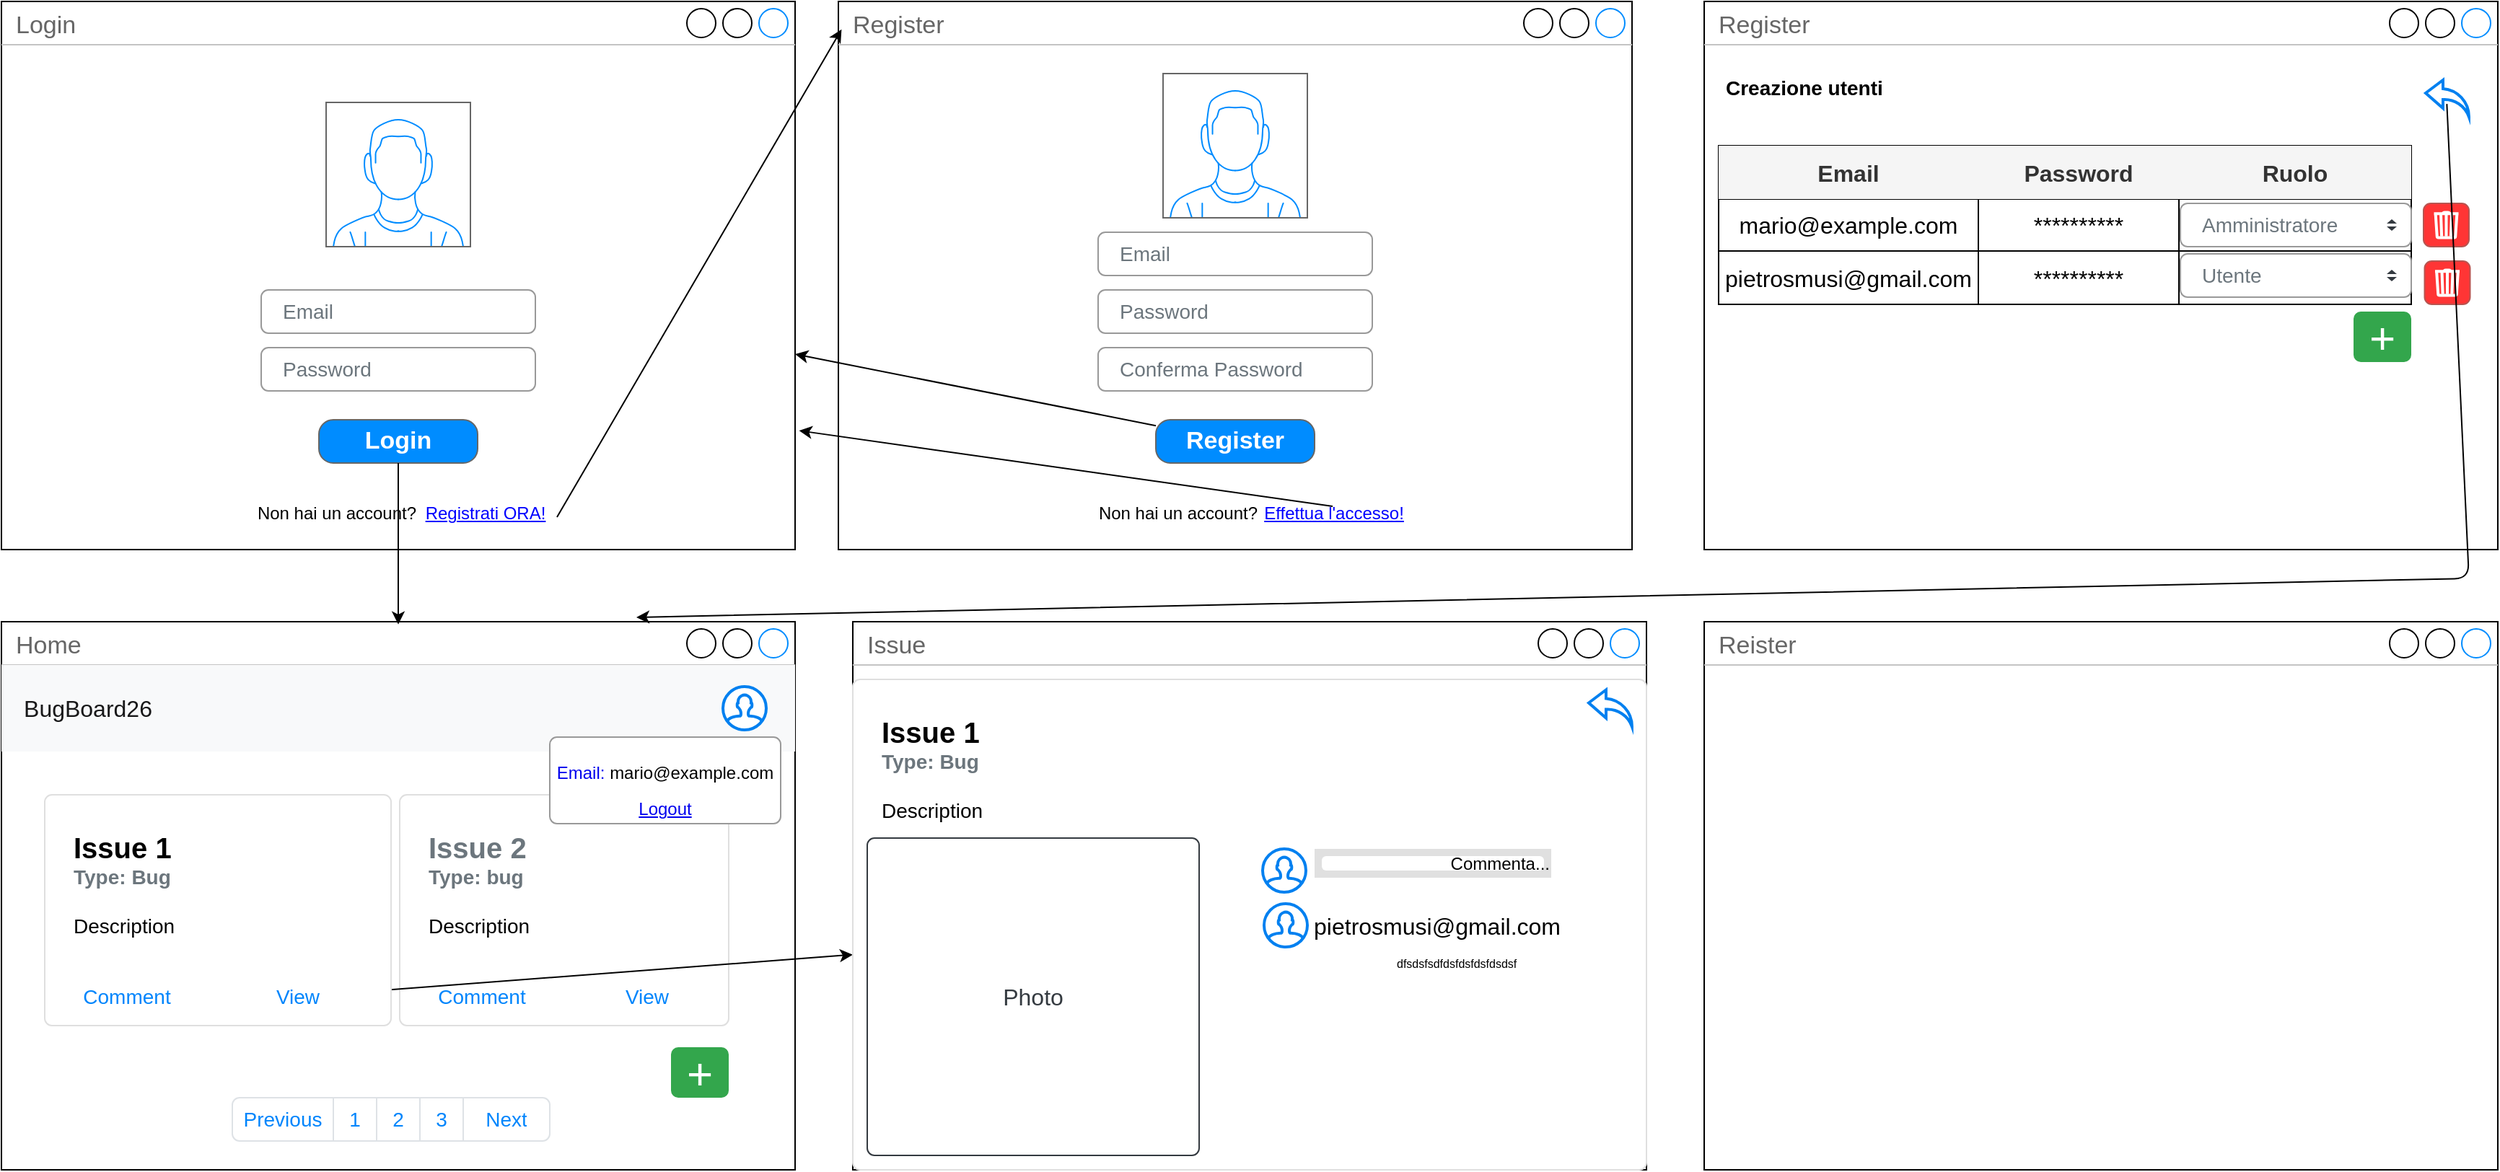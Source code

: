 <mxfile>
    <diagram id="tnIf2dZUckN230WYc6XP" name="Page-1">
        <mxGraphModel dx="2515" dy="1064" grid="1" gridSize="10" guides="1" tooltips="1" connect="1" arrows="1" fold="1" page="1" pageScale="1" pageWidth="850" pageHeight="1100" math="0" shadow="0">
            <root>
                <mxCell id="0"/>
                <mxCell id="1" parent="0"/>
                <mxCell id="45" value="Home" style="strokeWidth=1;shadow=0;dashed=0;align=center;html=1;shape=mxgraph.mockup.containers.window;align=left;verticalAlign=top;spacingLeft=8;strokeColor2=#008cff;strokeColor3=#c4c4c4;fontColor=#666666;mainText=;fontSize=17;labelBackgroundColor=none;whiteSpace=wrap;" vertex="1" parent="1">
                    <mxGeometry x="-830" y="450" width="550" height="380" as="geometry"/>
                </mxCell>
                <mxCell id="IvZDIj7d1JSX7GaBaQQV-227" value="&lt;font color=&quot;#6c767d&quot;&gt;&lt;b&gt;&lt;font style=&quot;&quot;&gt;&lt;span style=&quot;font-size: 20px;&quot;&gt;Issue 2&lt;/span&gt;&lt;br style=&quot;font-size: 10px&quot;&gt;Type: bug&lt;br&gt;&lt;/font&gt;&lt;/b&gt;&lt;/font&gt;&lt;br style=&quot;font-size: 14px&quot;&gt;Description" style="html=1;shadow=0;dashed=0;shape=mxgraph.bootstrap.rrect;rSize=5;strokeColor=#DFDFDF;html=1;whiteSpace=wrap;fillColor=#ffffff;fontColor=#000000;verticalAlign=top;align=left;spacing=20;fontSize=14;" vertex="1" parent="1">
                    <mxGeometry x="-554" y="570" width="228" height="160" as="geometry"/>
                </mxCell>
                <mxCell id="IvZDIj7d1JSX7GaBaQQV-228" value="Comment" style="html=1;shadow=0;dashed=0;shape=mxgraph.bootstrap.rrect;rSize=5;perimeter=none;whiteSpace=wrap;fillColor=none;strokeColor=none;fontColor=#0085FC;resizeWidth=1;fontSize=14;align=center;" vertex="1" parent="IvZDIj7d1JSX7GaBaQQV-227">
                    <mxGeometry y="1" width="114" height="40" relative="1" as="geometry">
                        <mxPoint y="-40" as="offset"/>
                    </mxGeometry>
                </mxCell>
                <mxCell id="IvZDIj7d1JSX7GaBaQQV-229" value="View" style="html=1;shadow=0;dashed=0;shape=mxgraph.bootstrap.rrect;rSize=5;perimeter=none;whiteSpace=wrap;fillColor=none;strokeColor=none;fontColor=#0085FC;resizeWidth=1;fontSize=14;align=center;" vertex="1" parent="IvZDIj7d1JSX7GaBaQQV-227">
                    <mxGeometry y="1" width="142.5" height="40" relative="1" as="geometry">
                        <mxPoint x="100" y="-40" as="offset"/>
                    </mxGeometry>
                </mxCell>
                <mxCell id="16" value="Register" style="strokeWidth=1;shadow=0;dashed=0;align=center;html=1;shape=mxgraph.mockup.containers.window;align=left;verticalAlign=top;spacingLeft=8;strokeColor2=#008cff;strokeColor3=#c4c4c4;fontColor=#666666;mainText=;fontSize=17;labelBackgroundColor=none;whiteSpace=wrap;" vertex="1" parent="1">
                    <mxGeometry x="-250" y="20" width="550" height="380" as="geometry"/>
                </mxCell>
                <mxCell id="41" value="Login" style="strokeWidth=1;shadow=0;dashed=0;align=center;html=1;shape=mxgraph.mockup.containers.window;align=left;verticalAlign=top;spacingLeft=8;strokeColor2=#008cff;strokeColor3=#c4c4c4;fontColor=#666666;mainText=;fontSize=17;labelBackgroundColor=none;whiteSpace=wrap;" vertex="1" parent="1">
                    <mxGeometry x="-830" y="20" width="550" height="380" as="geometry"/>
                </mxCell>
                <mxCell id="43" value="Reister" style="strokeWidth=1;shadow=0;dashed=0;align=center;html=1;shape=mxgraph.mockup.containers.window;align=left;verticalAlign=top;spacingLeft=8;strokeColor2=#008cff;strokeColor3=#c4c4c4;fontColor=#666666;mainText=;fontSize=17;labelBackgroundColor=none;whiteSpace=wrap;" vertex="1" parent="1">
                    <mxGeometry x="350" y="450" width="550" height="380" as="geometry"/>
                </mxCell>
                <mxCell id="44" value="Issue" style="strokeWidth=1;shadow=0;dashed=0;align=center;html=1;shape=mxgraph.mockup.containers.window;align=left;verticalAlign=top;spacingLeft=8;strokeColor2=#008cff;strokeColor3=#c4c4c4;fontColor=#666666;mainText=;fontSize=17;labelBackgroundColor=none;whiteSpace=wrap;" vertex="1" parent="1">
                    <mxGeometry x="-240" y="450" width="550" height="380" as="geometry"/>
                </mxCell>
                <mxCell id="51" value="" style="verticalLabelPosition=bottom;shadow=0;dashed=0;align=center;html=1;verticalAlign=top;strokeWidth=1;shape=mxgraph.mockup.containers.userMale;strokeColor=#666666;strokeColor2=#008cff;" vertex="1" parent="1">
                    <mxGeometry x="-605" y="90" width="100" height="100" as="geometry"/>
                </mxCell>
                <mxCell id="IvZDIj7d1JSX7GaBaQQV-55" value="Email" style="html=1;shadow=0;dashed=0;shape=mxgraph.bootstrap.rrect;rSize=5;fillColor=none;strokeColor=#999999;align=left;spacing=15;fontSize=14;fontColor=#6C767D;" vertex="1" parent="1">
                    <mxGeometry x="-650" y="220" width="190" height="30" as="geometry"/>
                </mxCell>
                <mxCell id="52" value="Login" style="strokeWidth=1;shadow=0;dashed=0;align=center;html=1;shape=mxgraph.mockup.buttons.button;strokeColor=#666666;fontColor=#ffffff;mainText=;buttonStyle=round;fontSize=17;fontStyle=1;fillColor=#008cff;whiteSpace=wrap;" vertex="1" parent="1">
                    <mxGeometry x="-610" y="310" width="110" height="30" as="geometry"/>
                </mxCell>
                <mxCell id="54" value="Password" style="html=1;shadow=0;dashed=0;shape=mxgraph.bootstrap.rrect;rSize=5;fillColor=none;strokeColor=#999999;align=left;spacing=15;fontSize=14;fontColor=#6C767D;" vertex="1" parent="1">
                    <mxGeometry x="-650" y="260" width="190" height="30" as="geometry"/>
                </mxCell>
                <mxCell id="55" value="Registrati ORA!" style="shape=rectangle;strokeColor=none;fillColor=none;linkText=;fontSize=12;fontColor=#0000ff;fontStyle=4;html=1;align=center;" vertex="1" parent="1">
                    <mxGeometry x="-545" y="370" width="100" height="10" as="geometry"/>
                </mxCell>
                <mxCell id="57" value="Non hai un account?" style="text;html=1;align=center;verticalAlign=middle;whiteSpace=wrap;rounded=0;fontSize=12;" vertex="1" parent="1">
                    <mxGeometry x="-665" y="370" width="135" height="10" as="geometry"/>
                </mxCell>
                <mxCell id="58" value="" style="endArrow=classic;startArrow=none;html=1;startFill=0;exitX=1;exitY=0.75;exitDx=0;exitDy=0;entryX=0.004;entryY=0.051;entryDx=0;entryDy=0;entryPerimeter=0;" edge="1" parent="1" source="55" target="16">
                    <mxGeometry width="50" height="50" relative="1" as="geometry">
                        <mxPoint x="-430" y="250" as="sourcePoint"/>
                        <mxPoint x="-380" y="200" as="targetPoint"/>
                    </mxGeometry>
                </mxCell>
                <mxCell id="IvZDIj7d1JSX7GaBaQQV-62" value="" style="verticalLabelPosition=bottom;shadow=0;dashed=0;align=center;html=1;verticalAlign=top;strokeWidth=1;shape=mxgraph.mockup.containers.userMale;strokeColor=#666666;strokeColor2=#008cff;" vertex="1" parent="1">
                    <mxGeometry x="-25" y="70" width="100" height="100" as="geometry"/>
                </mxCell>
                <mxCell id="IvZDIj7d1JSX7GaBaQQV-63" value="Email" style="html=1;shadow=0;dashed=0;shape=mxgraph.bootstrap.rrect;rSize=5;fillColor=none;strokeColor=#999999;align=left;spacing=15;fontSize=14;fontColor=#6C767D;" vertex="1" parent="1">
                    <mxGeometry x="-70" y="180" width="190" height="30" as="geometry"/>
                </mxCell>
                <mxCell id="IvZDIj7d1JSX7GaBaQQV-65" value="Password" style="html=1;shadow=0;dashed=0;shape=mxgraph.bootstrap.rrect;rSize=5;fillColor=none;strokeColor=#999999;align=left;spacing=15;fontSize=14;fontColor=#6C767D;" vertex="1" parent="1">
                    <mxGeometry x="-70" y="220" width="190" height="30" as="geometry"/>
                </mxCell>
                <mxCell id="IvZDIj7d1JSX7GaBaQQV-66" value="Effettua l&#39;accesso!" style="shape=rectangle;strokeColor=none;fillColor=none;linkText=;fontSize=12;fontColor=#0000ff;fontStyle=4;html=1;align=center;" vertex="1" parent="1">
                    <mxGeometry x="42.5" y="370" width="100" height="10" as="geometry"/>
                </mxCell>
                <mxCell id="IvZDIj7d1JSX7GaBaQQV-67" value="Non hai un account?" style="text;html=1;align=center;verticalAlign=middle;whiteSpace=wrap;rounded=0;fontSize=12;" vertex="1" parent="1">
                    <mxGeometry x="-82.5" y="370" width="135" height="10" as="geometry"/>
                </mxCell>
                <mxCell id="59" value="Conferma Password" style="html=1;shadow=0;dashed=0;shape=mxgraph.bootstrap.rrect;rSize=5;fillColor=none;strokeColor=#999999;align=left;spacing=15;fontSize=14;fontColor=#6C767D;" vertex="1" parent="1">
                    <mxGeometry x="-70" y="260" width="190" height="30" as="geometry"/>
                </mxCell>
                <mxCell id="IvZDIj7d1JSX7GaBaQQV-69" style="edgeStyle=none;html=1;" edge="1" parent="1" source="IvZDIj7d1JSX7GaBaQQV-64" target="41">
                    <mxGeometry relative="1" as="geometry"/>
                </mxCell>
                <mxCell id="IvZDIj7d1JSX7GaBaQQV-64" value="Register" style="strokeWidth=1;shadow=0;dashed=0;align=center;html=1;shape=mxgraph.mockup.buttons.button;strokeColor=#666666;fontColor=#ffffff;mainText=;buttonStyle=round;fontSize=17;fontStyle=1;fillColor=#008cff;whiteSpace=wrap;" vertex="1" parent="1">
                    <mxGeometry x="-30" y="310" width="110" height="30" as="geometry"/>
                </mxCell>
                <mxCell id="61" style="edgeStyle=none;html=1;exitX=0.5;exitY=0;exitDx=0;exitDy=0;entryX=1.005;entryY=0.783;entryDx=0;entryDy=0;entryPerimeter=0;" edge="1" parent="1" source="IvZDIj7d1JSX7GaBaQQV-66" target="41">
                    <mxGeometry relative="1" as="geometry"/>
                </mxCell>
                <mxCell id="IvZDIj7d1JSX7GaBaQQV-70" style="edgeStyle=none;html=1;entryX=0.5;entryY=0.005;entryDx=0;entryDy=0;entryPerimeter=0;" edge="1" parent="1" source="52" target="45">
                    <mxGeometry relative="1" as="geometry"/>
                </mxCell>
                <mxCell id="63" value="Register" style="strokeWidth=1;shadow=0;dashed=0;align=center;html=1;shape=mxgraph.mockup.containers.window;align=left;verticalAlign=top;spacingLeft=8;strokeColor2=#008cff;strokeColor3=#c4c4c4;fontColor=#666666;mainText=;fontSize=17;labelBackgroundColor=none;whiteSpace=wrap;" vertex="1" parent="1">
                    <mxGeometry x="350" y="20" width="550" height="380" as="geometry"/>
                </mxCell>
                <mxCell id="106" value="" style="shape=table;startSize=0;container=1;collapsible=0;childLayout=tableLayout;fontSize=16;" vertex="1" parent="1">
                    <mxGeometry x="360" y="120" width="480" height="110" as="geometry"/>
                </mxCell>
                <mxCell id="107" value="" style="shape=tableRow;horizontal=0;startSize=0;swimlaneHead=0;swimlaneBody=0;strokeColor=inherit;top=0;left=0;bottom=0;right=0;collapsible=0;dropTarget=0;fillColor=none;points=[[0,0.5],[1,0.5]];portConstraint=eastwest;fontSize=16;" vertex="1" parent="106">
                    <mxGeometry width="480" height="37" as="geometry"/>
                </mxCell>
                <mxCell id="108" value="Email" style="shape=partialRectangle;html=1;whiteSpace=wrap;connectable=0;strokeColor=#666666;overflow=hidden;fillColor=#f5f5f5;top=0;left=0;bottom=0;right=0;pointerEvents=1;fontSize=16;fontStyle=1;fontColor=#333333;" vertex="1" parent="107">
                    <mxGeometry width="180" height="37" as="geometry">
                        <mxRectangle width="180" height="37" as="alternateBounds"/>
                    </mxGeometry>
                </mxCell>
                <mxCell id="109" value="Password" style="shape=partialRectangle;html=1;whiteSpace=wrap;connectable=0;strokeColor=#666666;overflow=hidden;fillColor=#f5f5f5;top=0;left=0;bottom=0;right=0;pointerEvents=1;fontSize=16;fontStyle=1;fontColor=#333333;" vertex="1" parent="107">
                    <mxGeometry x="180" width="139" height="37" as="geometry">
                        <mxRectangle width="139" height="37" as="alternateBounds"/>
                    </mxGeometry>
                </mxCell>
                <mxCell id="110" value="Ruolo" style="shape=partialRectangle;html=1;whiteSpace=wrap;connectable=0;strokeColor=#666666;overflow=hidden;fillColor=#f5f5f5;top=0;left=0;bottom=0;right=0;pointerEvents=1;fontSize=16;fontStyle=1;fontColor=#333333;" vertex="1" parent="107">
                    <mxGeometry x="319" width="161" height="37" as="geometry">
                        <mxRectangle width="161" height="37" as="alternateBounds"/>
                    </mxGeometry>
                </mxCell>
                <mxCell id="111" value="" style="shape=tableRow;horizontal=0;startSize=0;swimlaneHead=0;swimlaneBody=0;strokeColor=inherit;top=0;left=0;bottom=0;right=0;collapsible=0;dropTarget=0;fillColor=none;points=[[0,0.5],[1,0.5]];portConstraint=eastwest;fontSize=16;" vertex="1" parent="106">
                    <mxGeometry y="37" width="480" height="36" as="geometry"/>
                </mxCell>
                <mxCell id="112" value="&lt;span style=&quot;color: rgb(0, 0, 0);&quot;&gt;mario@example.com&lt;/span&gt;" style="shape=partialRectangle;html=1;whiteSpace=wrap;connectable=0;strokeColor=inherit;overflow=hidden;fillColor=none;top=0;left=0;bottom=0;right=0;pointerEvents=1;fontSize=16;" vertex="1" parent="111">
                    <mxGeometry width="180" height="36" as="geometry">
                        <mxRectangle width="180" height="36" as="alternateBounds"/>
                    </mxGeometry>
                </mxCell>
                <mxCell id="113" value="**********" style="shape=partialRectangle;html=1;whiteSpace=wrap;connectable=0;strokeColor=inherit;overflow=hidden;fillColor=none;top=0;left=0;bottom=0;right=0;pointerEvents=1;fontSize=16;" vertex="1" parent="111">
                    <mxGeometry x="180" width="139" height="36" as="geometry">
                        <mxRectangle width="139" height="36" as="alternateBounds"/>
                    </mxGeometry>
                </mxCell>
                <mxCell id="114" value="" style="shape=partialRectangle;html=1;whiteSpace=wrap;connectable=0;strokeColor=inherit;overflow=hidden;fillColor=none;top=0;left=0;bottom=0;right=0;pointerEvents=1;fontSize=16;" vertex="1" parent="111">
                    <mxGeometry x="319" width="161" height="36" as="geometry">
                        <mxRectangle width="161" height="36" as="alternateBounds"/>
                    </mxGeometry>
                </mxCell>
                <mxCell id="115" value="" style="shape=tableRow;horizontal=0;startSize=0;swimlaneHead=0;swimlaneBody=0;strokeColor=inherit;top=0;left=0;bottom=0;right=0;collapsible=0;dropTarget=0;fillColor=none;points=[[0,0.5],[1,0.5]];portConstraint=eastwest;fontSize=16;" vertex="1" parent="106">
                    <mxGeometry y="73" width="480" height="37" as="geometry"/>
                </mxCell>
                <mxCell id="116" value="pietrosmusi@gmail.com" style="shape=partialRectangle;html=1;whiteSpace=wrap;connectable=0;strokeColor=inherit;overflow=hidden;fillColor=none;top=0;left=0;bottom=0;right=0;pointerEvents=1;fontSize=16;" vertex="1" parent="115">
                    <mxGeometry width="180" height="37" as="geometry">
                        <mxRectangle width="180" height="37" as="alternateBounds"/>
                    </mxGeometry>
                </mxCell>
                <mxCell id="117" value="&lt;span style=&quot;color: rgb(0, 0, 0);&quot;&gt;**********&lt;/span&gt;" style="shape=partialRectangle;html=1;whiteSpace=wrap;connectable=0;strokeColor=inherit;overflow=hidden;fillColor=none;top=0;left=0;bottom=0;right=0;pointerEvents=1;fontSize=16;" vertex="1" parent="115">
                    <mxGeometry x="180" width="139" height="37" as="geometry">
                        <mxRectangle width="139" height="37" as="alternateBounds"/>
                    </mxGeometry>
                </mxCell>
                <mxCell id="118" value="" style="shape=partialRectangle;html=1;whiteSpace=wrap;connectable=0;strokeColor=inherit;overflow=hidden;fillColor=none;top=0;left=0;bottom=0;right=0;pointerEvents=1;fontSize=16;" vertex="1" parent="115">
                    <mxGeometry x="319" width="161" height="37" as="geometry">
                        <mxRectangle width="161" height="37" as="alternateBounds"/>
                    </mxGeometry>
                </mxCell>
                <mxCell id="IvZDIj7d1JSX7GaBaQQV-119" value="" style="html=1;verticalLabelPosition=bottom;align=center;labelBackgroundColor=#ffffff;verticalAlign=top;strokeWidth=2;strokeColor=#0080F0;shadow=0;dashed=0;shape=mxgraph.ios7.icons.back;" vertex="1" parent="1">
                    <mxGeometry x="850" y="74.5" width="30" height="25.5" as="geometry"/>
                </mxCell>
                <mxCell id="120" value="&lt;font style=&quot;font-size: 31px; color: light-dark(rgb(255, 255, 255), rgb(237, 237, 237));&quot;&gt;+&lt;/font&gt;" style="html=1;shadow=0;dashed=0;shape=mxgraph.bootstrap.rrect;rSize=5;strokeColor=none;strokeWidth=1;fillColor=#33A64C;fontColor=default;whiteSpace=wrap;align=center;verticalAlign=middle;spacingLeft=0;fontStyle=0;fontSize=16;spacing=5;" vertex="1" parent="1">
                    <mxGeometry x="800" y="235" width="40" height="35" as="geometry"/>
                </mxCell>
                <mxCell id="122" value="" style="html=1;shadow=0;dashed=0;shape=mxgraph.bootstrap.rrect;rSize=5;strokeColor=#b85450;strokeWidth=1;fillColor=#FF3535;whiteSpace=wrap;align=center;verticalAlign=middle;spacingLeft=0;fontStyle=0;fontSize=16;spacing=5;fontColor=#FFFFFF;" vertex="1" parent="1">
                    <mxGeometry x="848.5" y="160" width="31.5" height="30" as="geometry"/>
                </mxCell>
                <mxCell id="IvZDIj7d1JSX7GaBaQQV-125" value="" style="html=1;verticalLabelPosition=bottom;align=center;labelBackgroundColor=#ffffff;verticalAlign=top;strokeWidth=2;strokeColor=#FFFFFF;shadow=0;dashed=0;shape=mxgraph.ios7.icons.trashcan;fillColor=#FF3535;" vertex="1" parent="1">
                    <mxGeometry x="855.75" y="166.25" width="17" height="17.5" as="geometry"/>
                </mxCell>
                <mxCell id="IvZDIj7d1JSX7GaBaQQV-126" value="Amministratore" style="html=1;shadow=0;dashed=0;shape=mxgraph.bootstrap.rrect;rSize=5;fillColor=#ffffff;strokeColor=#999999;align=left;spacing=15;fontSize=14;fontColor=#6C767D;" vertex="1" parent="1">
                    <mxGeometry x="680" y="160" width="160" height="30" as="geometry"/>
                </mxCell>
                <mxCell id="IvZDIj7d1JSX7GaBaQQV-127" value="" style="shape=triangle;direction=south;fillColor=#343A40;strokeColor=none;perimeter=none;sketch=0;" vertex="1" parent="IvZDIj7d1JSX7GaBaQQV-126">
                    <mxGeometry x="1" y="0.5" width="7" height="3" relative="1" as="geometry">
                        <mxPoint x="-17" y="1" as="offset"/>
                    </mxGeometry>
                </mxCell>
                <mxCell id="IvZDIj7d1JSX7GaBaQQV-128" value="" style="shape=triangle;direction=north;fillColor=#343A40;strokeColor=none;perimeter=none;sketch=0;" vertex="1" parent="IvZDIj7d1JSX7GaBaQQV-126">
                    <mxGeometry x="1" y="0.5" width="7" height="3" relative="1" as="geometry">
                        <mxPoint x="-17" y="-4" as="offset"/>
                    </mxGeometry>
                </mxCell>
                <mxCell id="126" value="" style="html=1;shadow=0;dashed=0;shape=mxgraph.bootstrap.rrect;rSize=5;strokeColor=#b85450;strokeWidth=1;fillColor=#FF3535;whiteSpace=wrap;align=center;verticalAlign=middle;spacingLeft=0;fontStyle=0;fontSize=16;spacing=5;fontColor=#FFFFFF;" vertex="1" parent="1">
                    <mxGeometry x="849.25" y="200" width="31.5" height="30" as="geometry"/>
                </mxCell>
                <mxCell id="127" value="" style="html=1;verticalLabelPosition=bottom;align=center;labelBackgroundColor=#ffffff;verticalAlign=top;strokeWidth=2;strokeColor=#FFFFFF;shadow=0;dashed=0;shape=mxgraph.ios7.icons.trashcan;fillColor=#FF3535;" vertex="1" parent="1">
                    <mxGeometry x="856.5" y="206.25" width="17" height="17.5" as="geometry"/>
                </mxCell>
                <mxCell id="IvZDIj7d1JSX7GaBaQQV-131" value="Utente" style="html=1;shadow=0;dashed=0;shape=mxgraph.bootstrap.rrect;rSize=5;fillColor=#ffffff;strokeColor=#999999;align=left;spacing=15;fontSize=14;fontColor=#6C767D;" vertex="1" parent="1">
                    <mxGeometry x="680" y="195" width="160" height="30" as="geometry"/>
                </mxCell>
                <mxCell id="IvZDIj7d1JSX7GaBaQQV-132" value="" style="shape=triangle;direction=south;fillColor=#343A40;strokeColor=none;perimeter=none;sketch=0;" vertex="1" parent="IvZDIj7d1JSX7GaBaQQV-131">
                    <mxGeometry x="1" y="0.5" width="7" height="3" relative="1" as="geometry">
                        <mxPoint x="-17" y="1" as="offset"/>
                    </mxGeometry>
                </mxCell>
                <mxCell id="IvZDIj7d1JSX7GaBaQQV-133" value="" style="shape=triangle;direction=north;fillColor=#343A40;strokeColor=none;perimeter=none;sketch=0;" vertex="1" parent="IvZDIj7d1JSX7GaBaQQV-131">
                    <mxGeometry x="1" y="0.5" width="7" height="3" relative="1" as="geometry">
                        <mxPoint x="-17" y="-4" as="offset"/>
                    </mxGeometry>
                </mxCell>
                <mxCell id="128" style="edgeStyle=none;html=1;exitX=0.489;exitY=0.649;exitDx=0;exitDy=0;exitPerimeter=0;entryX=0.8;entryY=-0.008;entryDx=0;entryDy=0;entryPerimeter=0;" edge="1" parent="1" source="IvZDIj7d1JSX7GaBaQQV-119" target="45">
                    <mxGeometry relative="1" as="geometry">
                        <mxPoint x="-40" y="489" as="sourcePoint"/>
                        <mxPoint x="-290" y="440" as="targetPoint"/>
                        <Array as="points">
                            <mxPoint x="880" y="420"/>
                        </Array>
                    </mxGeometry>
                </mxCell>
                <mxCell id="IvZDIj7d1JSX7GaBaQQV-142" value="Creazione utenti" style="html=1;shadow=0;dashed=0;shape=mxgraph.bootstrap.rrect;rSize=5;strokeWidth=1;whiteSpace=wrap;align=left;verticalAlign=middle;spacingLeft=0;fontStyle=1;fontSize=14;spacing=5;strokeColor=none;" vertex="1" parent="1">
                    <mxGeometry x="360" y="60" width="160" height="40" as="geometry"/>
                </mxCell>
                <mxCell id="IvZDIj7d1JSX7GaBaQQV-237" style="edgeStyle=none;html=1;" edge="1" parent="1" source="150" target="151">
                    <mxGeometry relative="1" as="geometry"/>
                </mxCell>
                <mxCell id="129" value="" style="html=1;shadow=0;dashed=0;fillColor=#F8F9FA;strokeColor=none;fontSize=16;fontColor=#181819;align=left;spacing=15;" vertex="1" parent="1">
                    <mxGeometry x="-830" y="480" width="550" height="60" as="geometry"/>
                </mxCell>
                <mxCell id="130" value="" style="swimlane;shape=mxgraph.bootstrap.anchor;strokeColor=none;fillColor=none;fontColor=#0085FC;fontStyle=0;childLayout=stackLayout;horizontal=0;startSize=0;horizontalStack=1;resizeParent=1;resizeParentMax=0;resizeLast=0;collapsible=0;marginBottom=0;whiteSpace=wrap;html=1;resizeWidth=0;" vertex="1" parent="129">
                    <mxGeometry x="20" y="10" width="80" height="40" as="geometry"/>
                </mxCell>
                <mxCell id="131" value="BugBoard26" style="text;strokeColor=none;align=center;verticalAlign=middle;spacingLeft=10;spacingRight=10;points=[[0,0.5],[1,0.5]];portConstraint=eastwest;rotatable=0;whiteSpace=wrap;html=1;fillColor=none;fontColor=#181819;fontSize=16;" vertex="1" parent="130">
                    <mxGeometry width="80" height="40" as="geometry"/>
                </mxCell>
                <mxCell id="IvZDIj7d1JSX7GaBaQQV-168" value="" style="html=1;verticalLabelPosition=bottom;align=center;labelBackgroundColor=#ffffff;verticalAlign=top;strokeWidth=2;strokeColor=#0080F0;shadow=0;dashed=0;shape=mxgraph.ios7.icons.user;" vertex="1" parent="129">
                    <mxGeometry x="500" y="15" width="30" height="30" as="geometry"/>
                </mxCell>
                <mxCell id="137" value="" style="swimlane;container=1;shape=mxgraph.bootstrap.rrect;rSize=5;strokeColor=#999999;fillColor=#ffffff;fontStyle=0;childLayout=stackLayout;horizontal=1;startSize=0;horizontalStack=0;resizeParent=1;resizeParentMax=0;resizeLast=0;collapsible=0;marginBottom=0;whiteSpace=wrap;html=1;" vertex="1" parent="1">
                    <mxGeometry x="-450" y="530" width="160" height="60" as="geometry"/>
                </mxCell>
                <mxCell id="138" value="" style="text;align=center;verticalAlign=middle;spacingLeft=10;spacingRight=10;overflow=hidden;points=[[0,0.5],[1,0.5]];portConstraint=eastwest;rotatable=0;whiteSpace=wrap;html=1;fontColor=inherit;" vertex="1" parent="137">
                    <mxGeometry width="160" height="10" as="geometry"/>
                </mxCell>
                <UserObject label="&lt;font&gt;Email:&amp;nbsp;&lt;span style=&quot;color: rgb(0, 0, 0);&quot;&gt;mario@example.com&lt;/span&gt;&lt;/font&gt;" link="https://www.draw.io" id="143">
                    <mxCell style="text;html=1;strokeColor=none;fillColor=none;whiteSpace=wrap;align=center;verticalAlign=middle;fontColor=#0000EE;fontStyle=0;" vertex="1" parent="137">
                        <mxGeometry y="10" width="160" height="30" as="geometry"/>
                    </mxCell>
                </UserObject>
                <UserObject label="Logout" link="https://www.draw.io" id="145">
                    <mxCell style="text;html=1;strokeColor=none;fillColor=none;whiteSpace=wrap;align=center;verticalAlign=middle;fontColor=#0000EE;fontStyle=4;" vertex="1" parent="137">
                        <mxGeometry y="40" width="160" height="20" as="geometry"/>
                    </mxCell>
                </UserObject>
                <mxCell id="146" value="&lt;b&gt;&lt;font style=&quot;font-size: 20px&quot;&gt;Issue 1&lt;/font&gt;&lt;/b&gt;&lt;font color=&quot;#6c767d&quot;&gt;&lt;b&gt;&lt;font style=&quot;font-size: 14px&quot;&gt;&lt;br style=&quot;font-size: 10px&quot;&gt;Type: Bug&lt;br&gt;&lt;/font&gt;&lt;/b&gt;&lt;/font&gt;&lt;br style=&quot;font-size: 14px&quot;&gt;Description" style="html=1;shadow=0;dashed=0;shape=mxgraph.bootstrap.rrect;rSize=5;strokeColor=#DFDFDF;html=1;whiteSpace=wrap;fillColor=#ffffff;fontColor=#000000;verticalAlign=top;align=left;spacing=20;fontSize=14;" vertex="1" parent="1">
                    <mxGeometry x="-800" y="570" width="240" height="160" as="geometry"/>
                </mxCell>
                <mxCell id="149" value="Comment" style="html=1;shadow=0;dashed=0;shape=mxgraph.bootstrap.rrect;rSize=5;perimeter=none;whiteSpace=wrap;fillColor=none;strokeColor=none;fontColor=#0085FC;resizeWidth=1;fontSize=14;align=center;" vertex="1" parent="1">
                    <mxGeometry x="-800" y="690" width="114" height="40" as="geometry"/>
                </mxCell>
                <mxCell id="150" value="View" style="html=1;shadow=0;dashed=0;shape=mxgraph.bootstrap.rrect;rSize=5;perimeter=none;whiteSpace=wrap;fillColor=none;strokeColor=none;fontColor=#0085FC;resizeWidth=1;fontSize=14;align=center;" vertex="1" parent="1">
                    <mxGeometry x="-696.5" y="690" width="142.5" height="40" as="geometry"/>
                </mxCell>
                <mxCell id="IvZDIj7d1JSX7GaBaQQV-230" value="" style="swimlane;shape=mxgraph.bootstrap.anchor;strokeColor=#DEE2E6;fillColor=#ffffff;fontColor=#0085FC;fontStyle=0;childLayout=stackLayout;horizontal=0;startSize=0;horizontalStack=1;resizeParent=1;resizeParentMax=0;resizeLast=0;collapsible=0;marginBottom=0;whiteSpace=wrap;html=1;" vertex="1" parent="1">
                    <mxGeometry x="-670" y="780" width="220" height="30" as="geometry"/>
                </mxCell>
                <mxCell id="IvZDIj7d1JSX7GaBaQQV-231" value="Previous" style="text;strokeColor=inherit;align=center;verticalAlign=middle;spacingLeft=5;spacingRight=5;overflow=hidden;points=[[0,0.5],[1,0.5]];portConstraint=eastwest;rotatable=0;whiteSpace=wrap;html=1;shape=mxgraph.bootstrap.leftButton;rSize=5;fillColor=inherit;fontColor=inherit;fontSize=14;" vertex="1" parent="IvZDIj7d1JSX7GaBaQQV-230">
                    <mxGeometry width="70" height="30" as="geometry"/>
                </mxCell>
                <mxCell id="IvZDIj7d1JSX7GaBaQQV-232" value="1" style="text;strokeColor=inherit;align=center;verticalAlign=middle;spacingLeft=5;spacingRight=5;overflow=hidden;points=[[0,0.5],[1,0.5]];portConstraint=eastwest;rotatable=0;whiteSpace=wrap;html=1;rSize=5;fillColor=inherit;fontColor=inherit;fontSize=14;" vertex="1" parent="IvZDIj7d1JSX7GaBaQQV-230">
                    <mxGeometry x="70" width="30" height="30" as="geometry"/>
                </mxCell>
                <mxCell id="IvZDIj7d1JSX7GaBaQQV-233" value="2" style="text;strokeColor=inherit;align=center;verticalAlign=middle;spacingLeft=5;spacingRight=5;overflow=hidden;points=[[0,0.5],[1,0.5]];portConstraint=eastwest;rotatable=0;whiteSpace=wrap;html=1;rSize=5;fillColor=inherit;fontColor=inherit;fontSize=14;" vertex="1" parent="IvZDIj7d1JSX7GaBaQQV-230">
                    <mxGeometry x="100" width="30" height="30" as="geometry"/>
                </mxCell>
                <mxCell id="IvZDIj7d1JSX7GaBaQQV-234" value="3" style="text;strokeColor=inherit;align=center;verticalAlign=middle;spacingLeft=5;spacingRight=5;overflow=hidden;points=[[0,0.5],[1,0.5]];portConstraint=eastwest;rotatable=0;whiteSpace=wrap;html=1;rSize=5;fillColor=inherit;fontColor=inherit;fontSize=14;" vertex="1" parent="IvZDIj7d1JSX7GaBaQQV-230">
                    <mxGeometry x="130" width="30" height="30" as="geometry"/>
                </mxCell>
                <mxCell id="IvZDIj7d1JSX7GaBaQQV-235" value="Next" style="text;strokeColor=inherit;align=center;verticalAlign=middle;spacingLeft=5;spacingRight=5;overflow=hidden;points=[[0,0.5],[1,0.5]];portConstraint=eastwest;rotatable=0;whiteSpace=wrap;html=1;shape=mxgraph.bootstrap.rightButton;rSize=5;fillColor=inherit;fontColor=inherit;fontSize=14;" vertex="1" parent="IvZDIj7d1JSX7GaBaQQV-230">
                    <mxGeometry x="160" width="60" height="30" as="geometry"/>
                </mxCell>
                <mxCell id="151" value="&lt;b&gt;&lt;font style=&quot;font-size: 20px&quot;&gt;Issue 1&lt;/font&gt;&lt;/b&gt;&lt;font color=&quot;#6c767d&quot;&gt;&lt;b&gt;&lt;font style=&quot;font-size: 14px&quot;&gt;&lt;br style=&quot;font-size: 10px&quot;&gt;Type: Bug&lt;br&gt;&lt;/font&gt;&lt;/b&gt;&lt;/font&gt;&lt;br style=&quot;font-size: 14px&quot;&gt;Description" style="html=1;shadow=0;dashed=0;shape=mxgraph.bootstrap.rrect;rSize=5;strokeColor=#DFDFDF;html=1;whiteSpace=wrap;fillColor=#ffffff;fontColor=#000000;verticalAlign=top;align=left;spacing=20;fontSize=14;" vertex="1" parent="1">
                    <mxGeometry x="-240" y="490" width="550" height="340" as="geometry"/>
                </mxCell>
                <mxCell id="IvZDIj7d1JSX7GaBaQQV-236" value="" style="html=1;verticalLabelPosition=bottom;align=center;labelBackgroundColor=#ffffff;verticalAlign=top;strokeWidth=2;strokeColor=#0080F0;shadow=0;dashed=0;shape=mxgraph.ios7.icons.back;" vertex="1" parent="1">
                    <mxGeometry x="270" y="497.25" width="30" height="25.5" as="geometry"/>
                </mxCell>
                <mxCell id="153" value="" style="shape=rect;fillColor=#e0e0e0;strokeColor=none;" vertex="1" parent="1">
                    <mxGeometry x="80" y="607.5" width="164" height="20" as="geometry"/>
                </mxCell>
                <mxCell id="154" value="Commenta..." style="html=1;strokeWidth=1;shadow=0;dashed=0;shape=mxgraph.ios7ui.marginRect;rx=3;ry=3;rectMargin=5;strokeColor=none;align=right;" vertex="1" parent="153">
                    <mxGeometry width="164" height="20" as="geometry"/>
                </mxCell>
                <mxCell id="157" value="" style="html=1;verticalLabelPosition=bottom;align=center;labelBackgroundColor=#ffffff;verticalAlign=top;strokeWidth=2;strokeColor=#0080F0;shadow=0;dashed=0;shape=mxgraph.ios7.icons.user;" vertex="1" parent="1">
                    <mxGeometry x="44" y="607.5" width="30" height="30" as="geometry"/>
                </mxCell>
                <mxCell id="158" value="" style="html=1;verticalLabelPosition=bottom;align=center;labelBackgroundColor=#ffffff;verticalAlign=top;strokeWidth=2;strokeColor=#0080F0;shadow=0;dashed=0;shape=mxgraph.ios7.icons.user;" vertex="1" parent="1">
                    <mxGeometry x="45" y="645.5" width="30" height="30" as="geometry"/>
                </mxCell>
                <mxCell id="159" value="&lt;span style=&quot;color: rgb(0, 0, 0); font-size: 16px;&quot;&gt;pietrosmusi@gmail.com&lt;/span&gt;" style="text;html=1;align=center;verticalAlign=middle;whiteSpace=wrap;rounded=0;" vertex="1" parent="1">
                    <mxGeometry x="135" y="645.5" width="60" height="30" as="geometry"/>
                </mxCell>
                <mxCell id="IvZDIj7d1JSX7GaBaQQV-238" value="Photo" style="html=1;shadow=0;dashed=0;shape=mxgraph.bootstrap.rrect;rSize=5;strokeColor=#343A40;strokeWidth=1;fillColor=none;fontColor=#343A40;whiteSpace=wrap;align=center;verticalAlign=middle;spacingLeft=0;fontStyle=0;fontSize=16;spacing=5;" vertex="1" parent="1">
                    <mxGeometry x="-230" y="600" width="230" height="220" as="geometry"/>
                </mxCell>
                <mxCell id="163" value="&lt;span style=&quot;color: rgb(0, 0, 0);&quot;&gt;&lt;font style=&quot;font-size: 8px;&quot;&gt;dfsdsfsdfdsfdsfdsfdsdsf&lt;/font&gt;&lt;/span&gt;" style="text;html=1;align=left;verticalAlign=middle;whiteSpace=wrap;rounded=0;" vertex="1" parent="1">
                    <mxGeometry x="135" y="675.5" width="96" height="20" as="geometry"/>
                </mxCell>
                <mxCell id="IvZDIj7d1JSX7GaBaQQV-239" value="&lt;font style=&quot;font-size: 31px; color: light-dark(rgb(255, 255, 255), rgb(237, 237, 237));&quot;&gt;+&lt;/font&gt;" style="html=1;shadow=0;dashed=0;shape=mxgraph.bootstrap.rrect;rSize=5;strokeColor=none;strokeWidth=1;fillColor=#33A64C;fontColor=default;whiteSpace=wrap;align=center;verticalAlign=middle;spacingLeft=0;fontStyle=0;fontSize=16;spacing=5;" vertex="1" parent="1">
                    <mxGeometry x="-366" y="745" width="40" height="35" as="geometry"/>
                </mxCell>
            </root>
        </mxGraphModel>
    </diagram>
</mxfile>